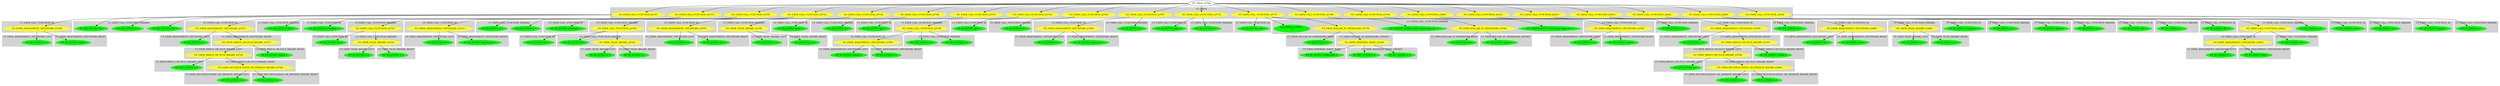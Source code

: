 digraph {

subgraph cluster0 {
 node [style=filled,color=white];
 style=filled;
 color=lightgrey;
 label = "CT_PROG";

"NT_EXPR_CALL_FUNCTION_23707"
 [fillcolor = yellow]
"NT_EXPR_CALL_FUNCTION_23714"
 [fillcolor = yellow]
"NT_EXPR_CALL_FUNCTION_23725"
 [fillcolor = yellow]
"NT_EXPR_CALL_FUNCTION_23732"
 [fillcolor = yellow]
"NT_EXPR_CALL_FUNCTION_23738"
 [fillcolor = yellow]
"NT_EXPR_CALL_FUNCTION_23746"
 [fillcolor = yellow]
"NT_EXPR_CALL_FUNCTION_23753"
 [fillcolor = yellow]
"NT_EXPR_CALL_FUNCTION_23756"
 [fillcolor = yellow]
"NT_EXPR_CALL_FUNCTION_23764"
 [fillcolor = yellow]
"NT_EXPR_CALL_FUNCTION_23767"
 [fillcolor = yellow]
"NT_EXPR_CALL_FUNCTION_23772"
 [fillcolor = yellow]
"NT_EXPR_CALL_FUNCTION_23775"
 [fillcolor = yellow]
"NT_EXPR_CALL_FUNCTION_23789"
 [fillcolor = yellow]
"NT_EXPR_CALL_FUNCTION_23794"
 [fillcolor = yellow]
"NT_EXPR_CALL_FUNCTION_23805"
 [fillcolor = yellow]
"NT_EXPR_CALL_FUNCTION_23812"
 [fillcolor = yellow]
"NT_EXPR_CALL_FUNCTION_23815"
 [fillcolor = yellow]
"NT_EXPR_CALL_FUNCTION_23818"
 [fillcolor = yellow]
"NT_EXPR_CALL_FUNCTION_23821"
 [fillcolor = yellow]
"NT_EXPR_CALL_FUNCTION_23829"
 [fillcolor = yellow]
"NT_EXPR_CALL_FUNCTION_23832"
 [fillcolor = yellow]
}
"NT_PROG_23706"->"NT_EXPR_CALL_FUNCTION_23707"
subgraph cluster1 {
 node [style=filled,color=white];
 style=filled;
 color=lightgrey;
 label = "CT_EXPR_CALL_FUNCTION_ID";

"NT_EXPR_ASSIGNMENT_OPETATORS_23708"
 [fillcolor = yellow]
}
subgraph cluster2 {
 node [style=filled,color=white];
 style=filled;
 color=lightgrey;
 label = "CT_EXPR_CALL_FUNCTION_PARAMS";

"NT_INT_23711< 100 >"
 [fillcolor = green]
"NT_INT_23712< 0 >"
 [fillcolor = green]
"NT_INT_23713< 10 >"
 [fillcolor = green]
}
"NT_EXPR_CALL_FUNCTION_23707"->"NT_EXPR_ASSIGNMENT_OPETATORS_23708"
subgraph cluster3 {
 node [style=filled,color=white];
 style=filled;
 color=lightgrey;
 label = "CT_EXPR_ASSIGNMENT_OPETATORS_LEFT";

"NT_ID_23709< x >"
 [fillcolor = green]
}
subgraph cluster4 {
 node [style=filled,color=white];
 style=filled;
 color=lightgrey;
 label = "CT_EXPR_ASSIGNMENT_OPETATORS_RIGHT";

"NT_ID_23710< runif >"
 [fillcolor = green]
}
"NT_EXPR_ASSIGNMENT_OPETATORS_23708"->"NT_ID_23709< x >"
"NT_EXPR_ASSIGNMENT_OPETATORS_23708"->"NT_ID_23710< runif >"
"NT_EXPR_CALL_FUNCTION_23707"->"NT_INT_23711< 100 >"
"NT_EXPR_CALL_FUNCTION_23707"->"NT_INT_23712< 0 >"
"NT_EXPR_CALL_FUNCTION_23707"->"NT_INT_23713< 10 >"
"NT_PROG_23706"->"NT_EXPR_CALL_FUNCTION_23714"
subgraph cluster5 {
 node [style=filled,color=white];
 style=filled;
 color=lightgrey;
 label = "CT_EXPR_CALL_FUNCTION_ID";

"NT_EXPR_ASSIGNMENT_OPETATORS_23715"
 [fillcolor = yellow]
}
subgraph cluster6 {
 node [style=filled,color=white];
 style=filled;
 color=lightgrey;
 label = "CT_EXPR_CALL_FUNCTION_PARAMS";

"NT_INT_23724< 100 >"
 [fillcolor = green]
}
"NT_EXPR_CALL_FUNCTION_23714"->"NT_EXPR_ASSIGNMENT_OPETATORS_23715"
subgraph cluster7 {
 node [style=filled,color=white];
 style=filled;
 color=lightgrey;
 label = "CT_EXPR_ASSIGNMENT_OPETATORS_LEFT";

"NT_ID_23716< y >"
 [fillcolor = green]
}
subgraph cluster8 {
 node [style=filled,color=white];
 style=filled;
 color=lightgrey;
 label = "CT_EXPR_ASSIGNMENT_OPETATORS_RIGHT";

"NT_EXPR_MINUS_OR_PLUS_BINARY_23717"
 [fillcolor = yellow]
}
"NT_EXPR_ASSIGNMENT_OPETATORS_23715"->"NT_ID_23716< y >"
"NT_EXPR_ASSIGNMENT_OPETATORS_23715"->"NT_EXPR_MINUS_OR_PLUS_BINARY_23717"
subgraph cluster9 {
 node [style=filled,color=white];
 style=filled;
 color=lightgrey;
 label = "CT_EXPR_MINUS_OR_PLUS_BINARY_LEFT";

"NT_EXPR_MINUS_OR_PLUS_BINARY_23718"
 [fillcolor = yellow]
}
subgraph cluster10 {
 node [style=filled,color=white];
 style=filled;
 color=lightgrey;
 label = "CT_EXPR_MINUS_OR_PLUS_BINARY_RIGHT";

"NT_ID_23723< rnorm >"
 [fillcolor = green]
}
"NT_EXPR_MINUS_OR_PLUS_BINARY_23717"->"NT_EXPR_MINUS_OR_PLUS_BINARY_23718"
subgraph cluster11 {
 node [style=filled,color=white];
 style=filled;
 color=lightgrey;
 label = "CT_EXPR_MINUS_OR_PLUS_BINARY_LEFT";

"NT_INT_23719< 2 >"
 [fillcolor = green]
}
subgraph cluster12 {
 node [style=filled,color=white];
 style=filled;
 color=lightgrey;
 label = "CT_EXPR_MINUS_OR_PLUS_BINARY_RIGHT";

"NT_EXPR_MULTIPLICATION_OR_DIVISION_BINARY_23720"
 [fillcolor = yellow]
}
"NT_EXPR_MINUS_OR_PLUS_BINARY_23718"->"NT_INT_23719< 2 >"
"NT_EXPR_MINUS_OR_PLUS_BINARY_23718"->"NT_EXPR_MULTIPLICATION_OR_DIVISION_BINARY_23720"
subgraph cluster13 {
 node [style=filled,color=white];
 style=filled;
 color=lightgrey;
 label = "CT_EXPR_MULTIPLICATION_OR_DIVISION_BINARY_LEFT";

"NT_INT_23721< 3 >"
 [fillcolor = green]
}
subgraph cluster14 {
 node [style=filled,color=white];
 style=filled;
 color=lightgrey;
 label = "CT_EXPR_MULTIPLICATION_OR_DIVISION_BINARY_RIGHT";

"NT_ID_23722< x >"
 [fillcolor = green]
}
"NT_EXPR_MULTIPLICATION_OR_DIVISION_BINARY_23720"->"NT_INT_23721< 3 >"
"NT_EXPR_MULTIPLICATION_OR_DIVISION_BINARY_23720"->"NT_ID_23722< x >"
"NT_EXPR_MINUS_OR_PLUS_BINARY_23717"->"NT_ID_23723< rnorm >"
"NT_EXPR_CALL_FUNCTION_23714"->"NT_INT_23724< 100 >"
"NT_PROG_23706"->"NT_EXPR_CALL_FUNCTION_23725"
subgraph cluster15 {
 node [style=filled,color=white];
 style=filled;
 color=lightgrey;
 label = "CT_EXPR_CALL_FUNCTION_ID";

"NT_ID_23726< summary >"
 [fillcolor = green]
}
subgraph cluster16 {
 node [style=filled,color=white];
 style=filled;
 color=lightgrey;
 label = "CT_EXPR_CALL_FUNCTION_PARAMS";

"NT_EXPR_CALL_FUNCTION_23727"
 [fillcolor = yellow]
}
"NT_EXPR_CALL_FUNCTION_23725"->"NT_ID_23726< summary >"
"NT_EXPR_CALL_FUNCTION_23725"->"NT_EXPR_CALL_FUNCTION_23727"
subgraph cluster17 {
 node [style=filled,color=white];
 style=filled;
 color=lightgrey;
 label = "CT_EXPR_CALL_FUNCTION_ID";

"NT_ID_23728< lm >"
 [fillcolor = green]
}
subgraph cluster18 {
 node [style=filled,color=white];
 style=filled;
 color=lightgrey;
 label = "CT_EXPR_CALL_FUNCTION_PARAMS";

"NT_EXPR_TILDE_BINARY_23729"
 [fillcolor = yellow]
}
"NT_EXPR_CALL_FUNCTION_23727"->"NT_ID_23728< lm >"
"NT_EXPR_CALL_FUNCTION_23727"->"NT_EXPR_TILDE_BINARY_23729"
subgraph cluster19 {
 node [style=filled,color=white];
 style=filled;
 color=lightgrey;
 label = "CT_EXPR_TILDE_BINARY_LEFT";

"NT_ID_23730< y >"
 [fillcolor = green]
}
subgraph cluster20 {
 node [style=filled,color=white];
 style=filled;
 color=lightgrey;
 label = "CT_EXPR_TILDE_BINARY_RIGHT";

"NT_ID_23731< x >"
 [fillcolor = green]
}
"NT_EXPR_TILDE_BINARY_23729"->"NT_ID_23730< y >"
"NT_EXPR_TILDE_BINARY_23729"->"NT_ID_23731< x >"
"NT_PROG_23706"->"NT_EXPR_CALL_FUNCTION_23732"
subgraph cluster21 {
 node [style=filled,color=white];
 style=filled;
 color=lightgrey;
 label = "CT_EXPR_CALL_FUNCTION_ID";

"NT_EXPR_ASSIGNMENT_OPETATORS_23733"
 [fillcolor = yellow]
}
subgraph cluster22 {
 node [style=filled,color=white];
 style=filled;
 color=lightgrey;
 label = "CT_EXPR_CALL_FUNCTION_PARAMS";

"NT_ID_23736< x >"
 [fillcolor = green]
"NT_ID_23737< y >"
 [fillcolor = green]
}
"NT_EXPR_CALL_FUNCTION_23732"->"NT_EXPR_ASSIGNMENT_OPETATORS_23733"
subgraph cluster23 {
 node [style=filled,color=white];
 style=filled;
 color=lightgrey;
 label = "CT_EXPR_ASSIGNMENT_OPETATORS_LEFT";

"NT_ID_23734< D >"
 [fillcolor = green]
}
subgraph cluster24 {
 node [style=filled,color=white];
 style=filled;
 color=lightgrey;
 label = "CT_EXPR_ASSIGNMENT_OPETATORS_RIGHT";

"NT_ID_23735< data.frame >"
 [fillcolor = green]
}
"NT_EXPR_ASSIGNMENT_OPETATORS_23733"->"NT_ID_23734< D >"
"NT_EXPR_ASSIGNMENT_OPETATORS_23733"->"NT_ID_23735< data.frame >"
"NT_EXPR_CALL_FUNCTION_23732"->"NT_ID_23736< x >"
"NT_EXPR_CALL_FUNCTION_23732"->"NT_ID_23737< y >"
"NT_PROG_23706"->"NT_EXPR_CALL_FUNCTION_23738"
subgraph cluster25 {
 node [style=filled,color=white];
 style=filled;
 color=lightgrey;
 label = "CT_EXPR_CALL_FUNCTION_ID";

"NT_ID_23739< summary >"
 [fillcolor = green]
}
subgraph cluster26 {
 node [style=filled,color=white];
 style=filled;
 color=lightgrey;
 label = "CT_EXPR_CALL_FUNCTION_PARAMS";

"NT_EXPR_CALL_FUNCTION_23740"
 [fillcolor = yellow]
}
"NT_EXPR_CALL_FUNCTION_23738"->"NT_ID_23739< summary >"
"NT_EXPR_CALL_FUNCTION_23738"->"NT_EXPR_CALL_FUNCTION_23740"
subgraph cluster27 {
 node [style=filled,color=white];
 style=filled;
 color=lightgrey;
 label = "CT_EXPR_CALL_FUNCTION_ID";

"NT_ID_23741< lm >"
 [fillcolor = green]
}
subgraph cluster28 {
 node [style=filled,color=white];
 style=filled;
 color=lightgrey;
 label = "CT_EXPR_CALL_FUNCTION_PARAMS";

"NT_EXPR_TILDE_BINARY_23742"
 [fillcolor = yellow]
"NT_ID_23745< D >"
 [fillcolor = green]
}
"NT_EXPR_CALL_FUNCTION_23740"->"NT_ID_23741< lm >"
"NT_EXPR_CALL_FUNCTION_23740"->"NT_EXPR_TILDE_BINARY_23742"
subgraph cluster29 {
 node [style=filled,color=white];
 style=filled;
 color=lightgrey;
 label = "CT_EXPR_TILDE_BINARY_LEFT";

"NT_ID_23743< y >"
 [fillcolor = green]
}
subgraph cluster30 {
 node [style=filled,color=white];
 style=filled;
 color=lightgrey;
 label = "CT_EXPR_TILDE_BINARY_RIGHT";

"NT_ID_23744< x >"
 [fillcolor = green]
}
"NT_EXPR_TILDE_BINARY_23742"->"NT_ID_23743< y >"
"NT_EXPR_TILDE_BINARY_23742"->"NT_ID_23744< x >"
"NT_EXPR_CALL_FUNCTION_23740"->"NT_ID_23745< D >"
"NT_PROG_23706"->"NT_EXPR_CALL_FUNCTION_23746"
subgraph cluster31 {
 node [style=filled,color=white];
 style=filled;
 color=lightgrey;
 label = "CT_EXPR_CALL_FUNCTION_ID";

"NT_EXPR_ASSIGNMENT_OPETATORS_23747"
 [fillcolor = yellow]
}
subgraph cluster32 {
 node [style=filled,color=white];
 style=filled;
 color=lightgrey;
 label = "CT_EXPR_CALL_FUNCTION_PARAMS";

"NT_EXPR_TILDE_BINARY_23750"
 [fillcolor = yellow]
}
"NT_EXPR_CALL_FUNCTION_23746"->"NT_EXPR_ASSIGNMENT_OPETATORS_23747"
subgraph cluster33 {
 node [style=filled,color=white];
 style=filled;
 color=lightgrey;
 label = "CT_EXPR_ASSIGNMENT_OPETATORS_LEFT";

"NT_ID_23748< d >"
 [fillcolor = green]
}
subgraph cluster34 {
 node [style=filled,color=white];
 style=filled;
 color=lightgrey;
 label = "CT_EXPR_ASSIGNMENT_OPETATORS_RIGHT";

"NT_ID_23749< lm >"
 [fillcolor = green]
}
"NT_EXPR_ASSIGNMENT_OPETATORS_23747"->"NT_ID_23748< d >"
"NT_EXPR_ASSIGNMENT_OPETATORS_23747"->"NT_ID_23749< lm >"
"NT_EXPR_CALL_FUNCTION_23746"->"NT_EXPR_TILDE_BINARY_23750"
subgraph cluster35 {
 node [style=filled,color=white];
 style=filled;
 color=lightgrey;
 label = "CT_EXPR_TILDE_BINARY_LEFT";

"NT_ID_23751< y >"
 [fillcolor = green]
}
subgraph cluster36 {
 node [style=filled,color=white];
 style=filled;
 color=lightgrey;
 label = "CT_EXPR_TILDE_BINARY_RIGHT";

"NT_ID_23752< x >"
 [fillcolor = green]
}
"NT_EXPR_TILDE_BINARY_23750"->"NT_ID_23751< y >"
"NT_EXPR_TILDE_BINARY_23750"->"NT_ID_23752< x >"
"NT_PROG_23706"->"NT_EXPR_CALL_FUNCTION_23753"
subgraph cluster37 {
 node [style=filled,color=white];
 style=filled;
 color=lightgrey;
 label = "CT_EXPR_CALL_FUNCTION_ID";

"NT_ID_23754< print >"
 [fillcolor = green]
}
subgraph cluster38 {
 node [style=filled,color=white];
 style=filled;
 color=lightgrey;
 label = "CT_EXPR_CALL_FUNCTION_PARAMS";

"NT_ID_23755< d >"
 [fillcolor = green]
}
"NT_EXPR_CALL_FUNCTION_23753"->"NT_ID_23754< print >"
"NT_EXPR_CALL_FUNCTION_23753"->"NT_ID_23755< d >"
"NT_PROG_23706"->"NT_EXPR_CALL_FUNCTION_23756"
subgraph cluster39 {
 node [style=filled,color=white];
 style=filled;
 color=lightgrey;
 label = "CT_EXPR_CALL_FUNCTION_ID";

"NT_ID_23757< par >"
 [fillcolor = green]
}
subgraph cluster40 {
 node [style=filled,color=white];
 style=filled;
 color=lightgrey;
 label = "CT_EXPR_CALL_FUNCTION_PARAMS";

"NT_EXPR_CALL_FUNCTION_23758"
 [fillcolor = yellow]
}
"NT_EXPR_CALL_FUNCTION_23756"->"NT_ID_23757< par >"
"NT_EXPR_CALL_FUNCTION_23756"->"NT_EXPR_CALL_FUNCTION_23758"
subgraph cluster41 {
 node [style=filled,color=white];
 style=filled;
 color=lightgrey;
 label = "CT_EXPR_CALL_FUNCTION_ID";

"NT_EXPR_ASSIGNMENT_OPETATORS_23759"
 [fillcolor = yellow]
}
subgraph cluster42 {
 node [style=filled,color=white];
 style=filled;
 color=lightgrey;
 label = "CT_EXPR_CALL_FUNCTION_PARAMS";

"NT_INT_23762< 2 >"
 [fillcolor = green]
"NT_INT_23763< 2 >"
 [fillcolor = green]
}
"NT_EXPR_CALL_FUNCTION_23758"->"NT_EXPR_ASSIGNMENT_OPETATORS_23759"
subgraph cluster43 {
 node [style=filled,color=white];
 style=filled;
 color=lightgrey;
 label = "CT_EXPR_ASSIGNMENT_OPETATORS_LEFT";

"NT_ID_23760< mfrow >"
 [fillcolor = green]
}
subgraph cluster44 {
 node [style=filled,color=white];
 style=filled;
 color=lightgrey;
 label = "CT_EXPR_ASSIGNMENT_OPETATORS_RIGHT";

"NT_ID_23761< c >"
 [fillcolor = green]
}
"NT_EXPR_ASSIGNMENT_OPETATORS_23759"->"NT_ID_23760< mfrow >"
"NT_EXPR_ASSIGNMENT_OPETATORS_23759"->"NT_ID_23761< c >"
"NT_EXPR_CALL_FUNCTION_23758"->"NT_INT_23762< 2 >"
"NT_EXPR_CALL_FUNCTION_23758"->"NT_INT_23763< 2 >"
"NT_PROG_23706"->"NT_EXPR_CALL_FUNCTION_23764"
subgraph cluster45 {
 node [style=filled,color=white];
 style=filled;
 color=lightgrey;
 label = "CT_EXPR_CALL_FUNCTION_ID";

"NT_ID_23765< plot >"
 [fillcolor = green]
}
subgraph cluster46 {
 node [style=filled,color=white];
 style=filled;
 color=lightgrey;
 label = "CT_EXPR_CALL_FUNCTION_PARAMS";

"NT_ID_23766< d >"
 [fillcolor = green]
}
"NT_EXPR_CALL_FUNCTION_23764"->"NT_ID_23765< plot >"
"NT_EXPR_CALL_FUNCTION_23764"->"NT_ID_23766< d >"
"NT_PROG_23706"->"NT_EXPR_CALL_FUNCTION_23767"
subgraph cluster47 {
 node [style=filled,color=white];
 style=filled;
 color=lightgrey;
 label = "CT_EXPR_CALL_FUNCTION_ID";

"NT_EXPR_ASSIGNMENT_OPETATORS_23768"
 [fillcolor = yellow]
}
subgraph cluster48 {
 node [style=filled,color=white];
 style=filled;
 color=lightgrey;
 label = "CT_EXPR_CALL_FUNCTION_PARAMS";

"NT_ID_23771< d >"
 [fillcolor = green]
}
"NT_EXPR_CALL_FUNCTION_23767"->"NT_EXPR_ASSIGNMENT_OPETATORS_23768"
subgraph cluster49 {
 node [style=filled,color=white];
 style=filled;
 color=lightgrey;
 label = "CT_EXPR_ASSIGNMENT_OPETATORS_LEFT";

"NT_ID_23769< d >"
 [fillcolor = green]
}
subgraph cluster50 {
 node [style=filled,color=white];
 style=filled;
 color=lightgrey;
 label = "CT_EXPR_ASSIGNMENT_OPETATORS_RIGHT";

"NT_ID_23770< summary >"
 [fillcolor = green]
}
"NT_EXPR_ASSIGNMENT_OPETATORS_23768"->"NT_ID_23769< d >"
"NT_EXPR_ASSIGNMENT_OPETATORS_23768"->"NT_ID_23770< summary >"
"NT_EXPR_CALL_FUNCTION_23767"->"NT_ID_23771< d >"
"NT_PROG_23706"->"NT_EXPR_CALL_FUNCTION_23772"
subgraph cluster51 {
 node [style=filled,color=white];
 style=filled;
 color=lightgrey;
 label = "CT_EXPR_CALL_FUNCTION_ID";

"NT_ID_23773< print >"
 [fillcolor = green]
}
subgraph cluster52 {
 node [style=filled,color=white];
 style=filled;
 color=lightgrey;
 label = "CT_EXPR_CALL_FUNCTION_PARAMS";

"NT_ID_23774< d >"
 [fillcolor = green]
}
"NT_EXPR_CALL_FUNCTION_23772"->"NT_ID_23773< print >"
"NT_EXPR_CALL_FUNCTION_23772"->"NT_ID_23774< d >"
"NT_PROG_23706"->"NT_EXPR_CALL_FUNCTION_23775"
subgraph cluster53 {
 node [style=filled,color=white];
 style=filled;
 color=lightgrey;
 label = "CT_EXPR_CALL_FUNCTION_ID";

"NT_ID_23776< cat >"
 [fillcolor = green]
}
subgraph cluster54 {
 node [style=filled,color=white];
 style=filled;
 color=lightgrey;
 label = "CT_EXPR_CALL_FUNCTION_PARAMS";

"NT_STRING_23777< OLS gave slope of  >"
 [fillcolor = green]
"NT_EXPR_DOLLAR_AT_OPERATORS_23778"
 [fillcolor = yellow]
"NT_STRING_23784< and a error sigma of  >"
 [fillcolor = green]
"NT_EXPR_DOLLAR_AT_OPERATORS_23785"
 [fillcolor = yellow]
"NT_STRING_23788< \n >"
 [fillcolor = green]
}
"NT_EXPR_CALL_FUNCTION_23775"->"NT_ID_23776< cat >"
"NT_EXPR_CALL_FUNCTION_23775"->"NT_STRING_23777< OLS gave slope of  >"
"NT_EXPR_CALL_FUNCTION_23775"->"NT_EXPR_DOLLAR_AT_OPERATORS_23778"
subgraph cluster55 {
 node [style=filled,color=white];
 style=filled;
 color=lightgrey;
 label = "CT_EXPR_DOLLAR_AT_OPERATORS_BASE";

"NT_ID_23779< d >"
 [fillcolor = green]
}
subgraph cluster56 {
 node [style=filled,color=white];
 style=filled;
 color=lightgrey;
 label = "CT_EXPR_DOLLAR_AT_OPERATORS_OFFSET";

"NT_EXPR_INDEXING_BASIC_23780"
 [fillcolor = yellow]
}
"NT_EXPR_DOLLAR_AT_OPERATORS_23778"->"NT_ID_23779< d >"
"NT_EXPR_DOLLAR_AT_OPERATORS_23778"->"NT_EXPR_INDEXING_BASIC_23780"
subgraph cluster57 {
 node [style=filled,color=white];
 style=filled;
 color=lightgrey;
 label = "CT_EXPR_INDEXING_BASIC_BASE";

"NT_ID_23781< coefficients >"
 [fillcolor = green]}
subgraph cluster58 {
 node [style=filled,color=white];
 style=filled;
 color=lightgrey;
 label = "CT_EXPR_INDEXING_BASIC_OFFSET";

"NT_INT_23782< 2 >"
 [fillcolor = green]"NT_INT_23783< 1 >"
 [fillcolor = green]}
"NT_EXPR_INDEXING_BASIC_23780"->"NT_ID_23781< coefficients >"
"NT_EXPR_INDEXING_BASIC_23780"->"NT_INT_23782< 2 >"
"NT_EXPR_INDEXING_BASIC_23780"->"NT_INT_23783< 1 >"
"NT_EXPR_CALL_FUNCTION_23775"->"NT_STRING_23784< and a error sigma of  >"
"NT_EXPR_CALL_FUNCTION_23775"->"NT_EXPR_DOLLAR_AT_OPERATORS_23785"
subgraph cluster59 {
 node [style=filled,color=white];
 style=filled;
 color=lightgrey;
 label = "CT_EXPR_DOLLAR_AT_OPERATORS_BASE";

"NT_ID_23786< d >"
 [fillcolor = green]
}
subgraph cluster60 {
 node [style=filled,color=white];
 style=filled;
 color=lightgrey;
 label = "CT_EXPR_DOLLAR_AT_OPERATORS_OFFSET";

"NT_ID_23787< sigma >"
 [fillcolor = green]
}
"NT_EXPR_DOLLAR_AT_OPERATORS_23785"->"NT_ID_23786< d >"
"NT_EXPR_DOLLAR_AT_OPERATORS_23785"->"NT_ID_23787< sigma >"
"NT_EXPR_CALL_FUNCTION_23775"->"NT_STRING_23788< \n >"
"NT_PROG_23706"->"NT_EXPR_CALL_FUNCTION_23789"
subgraph cluster61 {
 node [style=filled,color=white];
 style=filled;
 color=lightgrey;
 label = "CT_EXPR_CALL_FUNCTION_ID";

"NT_EXPR_ASSIGNMENT_OPETATORS_23790"
 [fillcolor = yellow]
}
subgraph cluster62 {
 node [style=filled,color=white];
 style=filled;
 color=lightgrey;
 label = "CT_EXPR_CALL_FUNCTION_PARAMS";

"NT_INT_23793< 10 >"
 [fillcolor = green]
}
"NT_EXPR_CALL_FUNCTION_23789"->"NT_EXPR_ASSIGNMENT_OPETATORS_23790"
subgraph cluster63 {
 node [style=filled,color=white];
 style=filled;
 color=lightgrey;
 label = "CT_EXPR_ASSIGNMENT_OPETATORS_LEFT";

"NT_ID_23791< x >"
 [fillcolor = green]
}
subgraph cluster64 {
 node [style=filled,color=white];
 style=filled;
 color=lightgrey;
 label = "CT_EXPR_ASSIGNMENT_OPETATORS_RIGHT";

"NT_ID_23792< runif >"
 [fillcolor = green]
}
"NT_EXPR_ASSIGNMENT_OPETATORS_23790"->"NT_ID_23791< x >"
"NT_EXPR_ASSIGNMENT_OPETATORS_23790"->"NT_ID_23792< runif >"
"NT_EXPR_CALL_FUNCTION_23789"->"NT_INT_23793< 10 >"
"NT_PROG_23706"->"NT_EXPR_CALL_FUNCTION_23794"
subgraph cluster65 {
 node [style=filled,color=white];
 style=filled;
 color=lightgrey;
 label = "CT_EXPR_CALL_FUNCTION_ID";

"NT_EXPR_ASSIGNMENT_OPETATORS_23795"
 [fillcolor = yellow]
}
subgraph cluster66 {
 node [style=filled,color=white];
 style=filled;
 color=lightgrey;
 label = "CT_EXPR_CALL_FUNCTION_PARAMS";

"NT_INT_23804< 10 >"
 [fillcolor = green]
}
"NT_EXPR_CALL_FUNCTION_23794"->"NT_EXPR_ASSIGNMENT_OPETATORS_23795"
subgraph cluster67 {
 node [style=filled,color=white];
 style=filled;
 color=lightgrey;
 label = "CT_EXPR_ASSIGNMENT_OPETATORS_LEFT";

"NT_ID_23796< y >"
 [fillcolor = green]
}
subgraph cluster68 {
 node [style=filled,color=white];
 style=filled;
 color=lightgrey;
 label = "CT_EXPR_ASSIGNMENT_OPETATORS_RIGHT";

"NT_EXPR_MINUS_OR_PLUS_BINARY_23797"
 [fillcolor = yellow]
}
"NT_EXPR_ASSIGNMENT_OPETATORS_23795"->"NT_ID_23796< y >"
"NT_EXPR_ASSIGNMENT_OPETATORS_23795"->"NT_EXPR_MINUS_OR_PLUS_BINARY_23797"
subgraph cluster69 {
 node [style=filled,color=white];
 style=filled;
 color=lightgrey;
 label = "CT_EXPR_MINUS_OR_PLUS_BINARY_LEFT";

"NT_EXPR_MINUS_OR_PLUS_BINARY_23798"
 [fillcolor = yellow]
}
subgraph cluster70 {
 node [style=filled,color=white];
 style=filled;
 color=lightgrey;
 label = "CT_EXPR_MINUS_OR_PLUS_BINARY_RIGHT";

"NT_ID_23803< rnorm >"
 [fillcolor = green]
}
"NT_EXPR_MINUS_OR_PLUS_BINARY_23797"->"NT_EXPR_MINUS_OR_PLUS_BINARY_23798"
subgraph cluster71 {
 node [style=filled,color=white];
 style=filled;
 color=lightgrey;
 label = "CT_EXPR_MINUS_OR_PLUS_BINARY_LEFT";

"NT_INT_23799< 2 >"
 [fillcolor = green]
}
subgraph cluster72 {
 node [style=filled,color=white];
 style=filled;
 color=lightgrey;
 label = "CT_EXPR_MINUS_OR_PLUS_BINARY_RIGHT";

"NT_EXPR_MULTIPLICATION_OR_DIVISION_BINARY_23800"
 [fillcolor = yellow]
}
"NT_EXPR_MINUS_OR_PLUS_BINARY_23798"->"NT_INT_23799< 2 >"
"NT_EXPR_MINUS_OR_PLUS_BINARY_23798"->"NT_EXPR_MULTIPLICATION_OR_DIVISION_BINARY_23800"
subgraph cluster73 {
 node [style=filled,color=white];
 style=filled;
 color=lightgrey;
 label = "CT_EXPR_MULTIPLICATION_OR_DIVISION_BINARY_LEFT";

"NT_INT_23801< 3 >"
 [fillcolor = green]
}
subgraph cluster74 {
 node [style=filled,color=white];
 style=filled;
 color=lightgrey;
 label = "CT_EXPR_MULTIPLICATION_OR_DIVISION_BINARY_RIGHT";

"NT_ID_23802< x >"
 [fillcolor = green]
}
"NT_EXPR_MULTIPLICATION_OR_DIVISION_BINARY_23800"->"NT_INT_23801< 3 >"
"NT_EXPR_MULTIPLICATION_OR_DIVISION_BINARY_23800"->"NT_ID_23802< x >"
"NT_EXPR_MINUS_OR_PLUS_BINARY_23797"->"NT_ID_23803< rnorm >"
"NT_EXPR_CALL_FUNCTION_23794"->"NT_INT_23804< 10 >"
"NT_PROG_23706"->"NT_EXPR_CALL_FUNCTION_23805"
subgraph cluster75 {
 node [style=filled,color=white];
 style=filled;
 color=lightgrey;
 label = "CT_EXPR_CALL_FUNCTION_ID";

"NT_EXPR_ASSIGNMENT_OPETATORS_23806"
 [fillcolor = yellow]
}
subgraph cluster76 {
 node [style=filled,color=white];
 style=filled;
 color=lightgrey;
 label = "CT_EXPR_CALL_FUNCTION_PARAMS";

"NT_EXPR_TILDE_BINARY_23809"
 [fillcolor = yellow]
}
"NT_EXPR_CALL_FUNCTION_23805"->"NT_EXPR_ASSIGNMENT_OPETATORS_23806"
subgraph cluster77 {
 node [style=filled,color=white];
 style=filled;
 color=lightgrey;
 label = "CT_EXPR_ASSIGNMENT_OPETATORS_LEFT";

"NT_ID_23807< m >"
 [fillcolor = green]
}
subgraph cluster78 {
 node [style=filled,color=white];
 style=filled;
 color=lightgrey;
 label = "CT_EXPR_ASSIGNMENT_OPETATORS_RIGHT";

"NT_ID_23808< lm >"
 [fillcolor = green]
}
"NT_EXPR_ASSIGNMENT_OPETATORS_23806"->"NT_ID_23807< m >"
"NT_EXPR_ASSIGNMENT_OPETATORS_23806"->"NT_ID_23808< lm >"
"NT_EXPR_CALL_FUNCTION_23805"->"NT_EXPR_TILDE_BINARY_23809"
subgraph cluster79 {
 node [style=filled,color=white];
 style=filled;
 color=lightgrey;
 label = "CT_EXPR_TILDE_BINARY_LEFT";

"NT_ID_23810< y >"
 [fillcolor = green]
}
subgraph cluster80 {
 node [style=filled,color=white];
 style=filled;
 color=lightgrey;
 label = "CT_EXPR_TILDE_BINARY_RIGHT";

"NT_ID_23811< x >"
 [fillcolor = green]
}
"NT_EXPR_TILDE_BINARY_23809"->"NT_ID_23810< y >"
"NT_EXPR_TILDE_BINARY_23809"->"NT_ID_23811< x >"
"NT_PROG_23706"->"NT_EXPR_CALL_FUNCTION_23812"
subgraph cluster81 {
 node [style=filled,color=white];
 style=filled;
 color=lightgrey;
 label = "CT_EXPR_CALL_FUNCTION_ID";

"NT_ID_23813< residuals >"
 [fillcolor = green]
}
subgraph cluster82 {
 node [style=filled,color=white];
 style=filled;
 color=lightgrey;
 label = "CT_EXPR_CALL_FUNCTION_PARAMS";

"NT_ID_23814< m >"
 [fillcolor = green]
}
"NT_EXPR_CALL_FUNCTION_23812"->"NT_ID_23813< residuals >"
"NT_EXPR_CALL_FUNCTION_23812"->"NT_ID_23814< m >"
"NT_PROG_23706"->"NT_EXPR_CALL_FUNCTION_23815"
subgraph cluster83 {
 node [style=filled,color=white];
 style=filled;
 color=lightgrey;
 label = "CT_EXPR_CALL_FUNCTION_ID";

"NT_ID_23816< fitted >"
 [fillcolor = green]
}
subgraph cluster84 {
 node [style=filled,color=white];
 style=filled;
 color=lightgrey;
 label = "CT_EXPR_CALL_FUNCTION_PARAMS";

"NT_ID_23817< m >"
 [fillcolor = green]
}
"NT_EXPR_CALL_FUNCTION_23815"->"NT_ID_23816< fitted >"
"NT_EXPR_CALL_FUNCTION_23815"->"NT_ID_23817< m >"
"NT_PROG_23706"->"NT_EXPR_CALL_FUNCTION_23818"
subgraph cluster85 {
 node [style=filled,color=white];
 style=filled;
 color=lightgrey;
 label = "CT_EXPR_CALL_FUNCTION_ID";

"NT_ID_23819< AIC >"
 [fillcolor = green]
}
subgraph cluster86 {
 node [style=filled,color=white];
 style=filled;
 color=lightgrey;
 label = "CT_EXPR_CALL_FUNCTION_PARAMS";

"NT_ID_23820< m >"
 [fillcolor = green]
}
"NT_EXPR_CALL_FUNCTION_23818"->"NT_ID_23819< AIC >"
"NT_EXPR_CALL_FUNCTION_23818"->"NT_ID_23820< m >"
"NT_PROG_23706"->"NT_EXPR_CALL_FUNCTION_23821"
subgraph cluster87 {
 node [style=filled,color=white];
 style=filled;
 color=lightgrey;
 label = "CT_EXPR_CALL_FUNCTION_ID";

"NT_ID_23822< AIC >"
 [fillcolor = green]
}
subgraph cluster88 {
 node [style=filled,color=white];
 style=filled;
 color=lightgrey;
 label = "CT_EXPR_CALL_FUNCTION_PARAMS";

"NT_ID_23823< m >"
 [fillcolor = green]
"NT_EXPR_CALL_FUNCTION_23824"
 [fillcolor = yellow]
}
"NT_EXPR_CALL_FUNCTION_23821"->"NT_ID_23822< AIC >"
"NT_EXPR_CALL_FUNCTION_23821"->"NT_ID_23823< m >"
"NT_EXPR_CALL_FUNCTION_23821"->"NT_EXPR_CALL_FUNCTION_23824"
subgraph cluster89 {
 node [style=filled,color=white];
 style=filled;
 color=lightgrey;
 label = "CT_EXPR_CALL_FUNCTION_ID";

"NT_EXPR_ASSIGNMENT_OPETATORS_23825"
 [fillcolor = yellow]
}
subgraph cluster90 {
 node [style=filled,color=white];
 style=filled;
 color=lightgrey;
 label = "CT_EXPR_CALL_FUNCTION_PARAMS";

"NT_INT_23828< 10 >"
 [fillcolor = green]
}
"NT_EXPR_CALL_FUNCTION_23824"->"NT_EXPR_ASSIGNMENT_OPETATORS_23825"
subgraph cluster91 {
 node [style=filled,color=white];
 style=filled;
 color=lightgrey;
 label = "CT_EXPR_ASSIGNMENT_OPETATORS_LEFT";

"NT_ID_23826< k >"
 [fillcolor = green]
}
subgraph cluster92 {
 node [style=filled,color=white];
 style=filled;
 color=lightgrey;
 label = "CT_EXPR_ASSIGNMENT_OPETATORS_RIGHT";

"NT_ID_23827< log >"
 [fillcolor = green]
}
"NT_EXPR_ASSIGNMENT_OPETATORS_23825"->"NT_ID_23826< k >"
"NT_EXPR_ASSIGNMENT_OPETATORS_23825"->"NT_ID_23827< log >"
"NT_EXPR_CALL_FUNCTION_23824"->"NT_INT_23828< 10 >"
"NT_PROG_23706"->"NT_EXPR_CALL_FUNCTION_23829"
subgraph cluster93 {
 node [style=filled,color=white];
 style=filled;
 color=lightgrey;
 label = "CT_EXPR_CALL_FUNCTION_ID";

"NT_ID_23830< vcov >"
 [fillcolor = green]
}
subgraph cluster94 {
 node [style=filled,color=white];
 style=filled;
 color=lightgrey;
 label = "CT_EXPR_CALL_FUNCTION_PARAMS";

"NT_ID_23831< m >"
 [fillcolor = green]
}
"NT_EXPR_CALL_FUNCTION_23829"->"NT_ID_23830< vcov >"
"NT_EXPR_CALL_FUNCTION_23829"->"NT_ID_23831< m >"
"NT_PROG_23706"->"NT_EXPR_CALL_FUNCTION_23832"
subgraph cluster95 {
 node [style=filled,color=white];
 style=filled;
 color=lightgrey;
 label = "CT_EXPR_CALL_FUNCTION_ID";

"NT_ID_23833< logLik >"
 [fillcolor = green]
}
subgraph cluster96 {
 node [style=filled,color=white];
 style=filled;
 color=lightgrey;
 label = "CT_EXPR_CALL_FUNCTION_PARAMS";

"NT_ID_23834< m >"
 [fillcolor = green]
}
"NT_EXPR_CALL_FUNCTION_23832"->"NT_ID_23833< logLik >"
"NT_EXPR_CALL_FUNCTION_23832"->"NT_ID_23834< m >"
}
